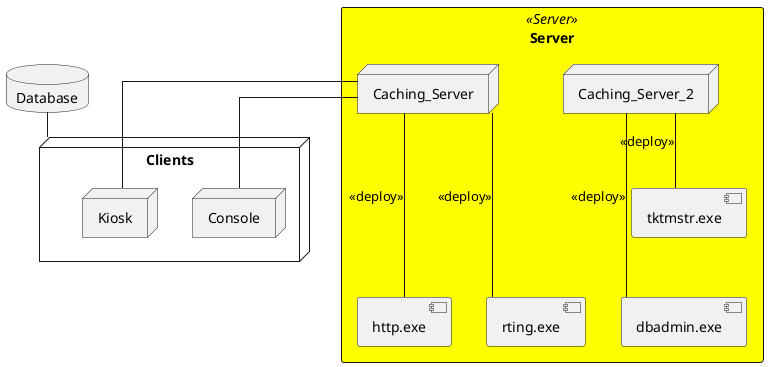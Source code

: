    @startuml DeploymentDiagram
   node Clients {
    node Console
    node Kiosk
   }

   database Database
   rectangle "Server" <<Server>> {
    node Caching_Server
    component http.exe
    component rting.exe
    node Caching_Server_2
    component dbadmin.exe
    component tktmstr.exe
    
}
   ' Set the background color for the "Server" rectangle
skinparam rectangle {
    BackgroundColor yellow
}

   Caching_Server--- http.exe :<<deploy>>
   Caching_Server ---rting.exe :<<deploy>>
   Caching_Server_2 ---dbadmin.exe :<<deploy>>
   Caching_Server_2 -down-tktmstr.exe :<<deploy>>
   skinparam linetype polyline
   skinparam linetype ortho
   Clients -up- Database
   Console -right- Caching_Server
   Kiosk -up- Caching_Server
   @enduml
